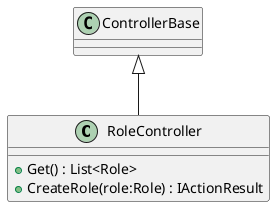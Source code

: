 @startuml
class RoleController {
    + Get() : List<Role>
    + CreateRole(role:Role) : IActionResult
}
ControllerBase <|-- RoleController
@enduml
